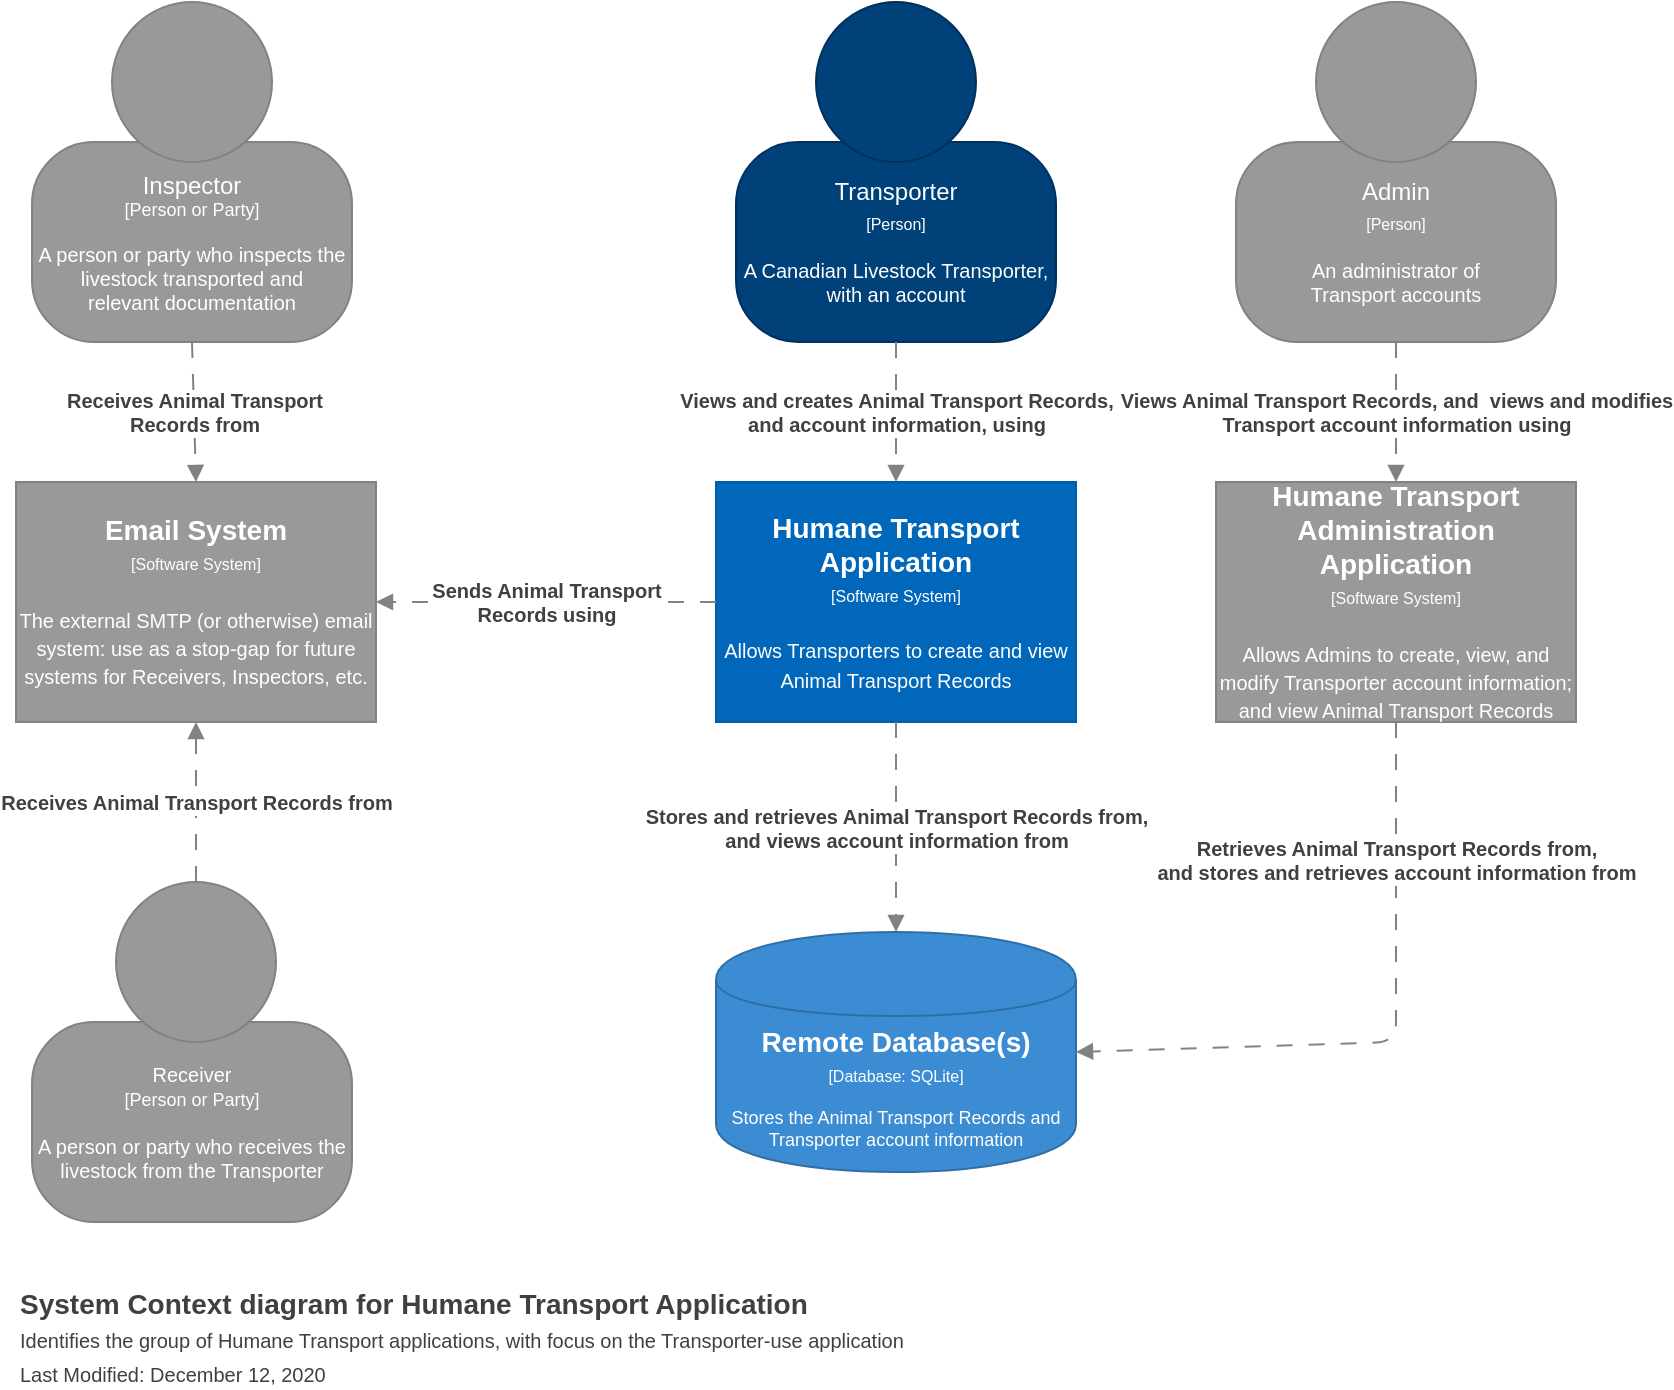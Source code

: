 <mxfile version="13.9.9" type="device"><diagram id="kidOW5zcf3k1HMQmGbtw" name="Page-1"><mxGraphModel dx="1113" dy="680" grid="1" gridSize="10" guides="1" tooltips="1" connect="1" arrows="1" fold="1" page="1" pageScale="1" pageWidth="850" pageHeight="1100" math="0" shadow="0"><root><mxCell id="0"/><mxCell id="1" parent="0"/><object label="" placeholders="1" instruction="edit data of the lower shape within the group" id="YUgOeanNgUfthT4KUIWe-5"><mxCell style="group;resizable=0;" vertex="1" connectable="0" parent="1"><mxGeometry x="370" width="160" height="170" as="geometry"/></mxCell></object><object label="&lt;div&gt;&lt;font color=&quot;#ffffff&quot;&gt;Transporter&lt;br&gt;&lt;font style=&quot;font-size: 8px&quot;&gt;[Person]&lt;/font&gt;&lt;/font&gt;&lt;/div&gt;&lt;div style=&quot;font-size: 10px&quot;&gt;&lt;font color=&quot;#ffffff&quot; style=&quot;font-size: 10px&quot;&gt;&lt;span style=&quot;font-size: 8px&quot;&gt;&lt;br&gt;&lt;/span&gt;A Canadian Livestock Transporter,&lt;br&gt;with an account&lt;/font&gt;&lt;br&gt;&lt;/div&gt;" name="Actor Name" description="Description" placeholders="1" id="YUgOeanNgUfthT4KUIWe-6"><mxCell style="rounded=1;whiteSpace=wrap;html=1;strokeColor=#00315C;fillColor=#004179;fontColor=#000000;arcSize=31;" vertex="1" parent="YUgOeanNgUfthT4KUIWe-5"><mxGeometry y="70" width="160" height="100" as="geometry"/></mxCell></object><mxCell id="YUgOeanNgUfthT4KUIWe-7" value="" style="ellipse;whiteSpace=wrap;html=1;aspect=fixed;strokeColor=#00315C;fillColor=#004179;fontColor=#000000;" vertex="1" parent="YUgOeanNgUfthT4KUIWe-5"><mxGeometry x="40" width="80" height="80" as="geometry"/></mxCell><object label="" placeholders="1" instruction="edit data of the lower shape within the group" id="YUgOeanNgUfthT4KUIWe-18"><mxCell style="group;resizable=0;" vertex="1" connectable="0" parent="1"><mxGeometry x="620" width="160" height="170" as="geometry"/></mxCell></object><object label="&lt;div&gt;&lt;font color=&quot;#ffffff&quot;&gt;Admin&lt;br&gt;&lt;font style=&quot;font-size: 8px&quot;&gt;[Person]&lt;/font&gt;&lt;/font&gt;&lt;/div&gt;&lt;div style=&quot;font-size: 10px&quot;&gt;&lt;font color=&quot;#ffffff&quot; style=&quot;font-size: 10px&quot;&gt;&lt;span style=&quot;font-size: 8px&quot;&gt;&lt;br&gt;&lt;/span&gt;An administrator of&lt;br&gt;Transport accounts&lt;/font&gt;&lt;br&gt;&lt;/div&gt;" name="External Actor Name" description="Description" placeholders="1" id="YUgOeanNgUfthT4KUIWe-19"><mxCell style="rounded=1;whiteSpace=wrap;html=1;strokeColor=#828282;fillColor=#999999;fontColor=#000000;arcSize=31;" vertex="1" parent="YUgOeanNgUfthT4KUIWe-18"><mxGeometry y="70" width="160" height="100" as="geometry"/></mxCell></object><mxCell id="YUgOeanNgUfthT4KUIWe-20" value="" style="ellipse;whiteSpace=wrap;html=1;aspect=fixed;strokeColor=#828282;fillColor=#999999;fontColor=#000000;" vertex="1" parent="YUgOeanNgUfthT4KUIWe-18"><mxGeometry x="40" width="80" height="80" as="geometry"/></mxCell><object label="" placeholders="1" instruction="edit data of the lower shape within the group" id="YUgOeanNgUfthT4KUIWe-21"><mxCell style="group;resizable=0;" vertex="1" connectable="0" parent="1"><mxGeometry x="20" y="440" width="160" height="170" as="geometry"/></mxCell></object><object label="&lt;div style=&quot;font-size: 10px&quot;&gt;&lt;font color=&quot;#ffffff&quot; style=&quot;font-size: 10px&quot;&gt;&lt;span&gt;Receiver&lt;/span&gt;&lt;br&gt;&lt;span&gt;&lt;font style=&quot;font-size: 9px&quot;&gt;[Person or Party]&lt;/font&gt;&lt;/span&gt;&lt;br&gt;&lt;span&gt;&lt;br&gt;&lt;/span&gt;&lt;/font&gt;&lt;/div&gt;&lt;div style=&quot;font-size: 10px&quot;&gt;&lt;font color=&quot;#ffffff&quot; style=&quot;font-size: 10px&quot;&gt;&lt;span&gt;A person or party who receives the&lt;/span&gt;&lt;br&gt;&lt;span&gt;livestock from the Transporter&lt;/span&gt;&lt;/font&gt;&lt;br&gt;&lt;/div&gt;" name="External Actor Name" description="Description" placeholders="1" id="YUgOeanNgUfthT4KUIWe-22"><mxCell style="rounded=1;whiteSpace=wrap;html=1;strokeColor=#828282;fillColor=#999999;fontColor=#000000;arcSize=31;" vertex="1" parent="YUgOeanNgUfthT4KUIWe-21"><mxGeometry x="-2" y="70" width="160" height="100" as="geometry"/></mxCell></object><mxCell id="YUgOeanNgUfthT4KUIWe-23" value="" style="ellipse;whiteSpace=wrap;html=1;aspect=fixed;strokeColor=#828282;fillColor=#999999;fontColor=#000000;" vertex="1" parent="YUgOeanNgUfthT4KUIWe-21"><mxGeometry x="40" width="80" height="80" as="geometry"/></mxCell><object label="" placeholders="1" instruction="edit data of the lower shape within the group" id="YUgOeanNgUfthT4KUIWe-25"><mxCell style="group;resizable=0;" vertex="1" connectable="0" parent="1"><mxGeometry x="18" width="160" height="170" as="geometry"/></mxCell></object><object label="&lt;div style=&quot;font-size: 9px&quot;&gt;&lt;font color=&quot;#ffffff&quot; style=&quot;font-size: 9px&quot;&gt;&lt;font style=&quot;font-size: 12px&quot;&gt;Inspector&lt;/font&gt;&lt;br&gt;&lt;span&gt;[Person or Party]&lt;/span&gt;&lt;br&gt;&lt;br&gt;&lt;/font&gt;&lt;/div&gt;&lt;div style=&quot;font-size: 10px&quot;&gt;&lt;font color=&quot;#ffffff&quot; style=&quot;font-size: 10px&quot;&gt;A person or party who inspects the&lt;br&gt;livestock transported and&lt;br&gt;relevant documentation&lt;/font&gt;&lt;br&gt;&lt;/div&gt;" name="External Actor Name" description="Description" placeholders="1" id="YUgOeanNgUfthT4KUIWe-26"><mxCell style="rounded=1;whiteSpace=wrap;html=1;strokeColor=#828282;fillColor=#999999;fontColor=#000000;arcSize=31;" vertex="1" parent="YUgOeanNgUfthT4KUIWe-25"><mxGeometry y="70" width="160" height="100" as="geometry"/></mxCell></object><mxCell id="YUgOeanNgUfthT4KUIWe-27" value="" style="ellipse;whiteSpace=wrap;html=1;aspect=fixed;strokeColor=#828282;fillColor=#999999;fontColor=#000000;" vertex="1" parent="YUgOeanNgUfthT4KUIWe-25"><mxGeometry x="40" width="80" height="80" as="geometry"/></mxCell><object label="&lt;div&gt;&lt;span style=&quot;font-size: 14px&quot;&gt;&lt;b&gt;Humane Transport Application&lt;/b&gt;&lt;/span&gt;&lt;/div&gt;&lt;div&gt;&lt;span style=&quot;font-size: 8px&quot;&gt;[Software System]&lt;/span&gt;&lt;br&gt;&lt;/div&gt;&lt;div&gt;&lt;span style=&quot;font-size: 8px&quot;&gt;&lt;br&gt;&lt;/span&gt;&lt;/div&gt;&lt;div&gt;&lt;font size=&quot;1&quot;&gt;Allows Transporters to create and view Animal Transport Records&lt;/font&gt;&lt;/div&gt;" placeholders="1" name="Software System Name" description="Description" id="YUgOeanNgUfthT4KUIWe-29"><mxCell style="rounded=0;whiteSpace=wrap;html=1;fillColor=#0067BA;fontColor=#FFFFFF;strokeColor=#005DA8;resizable=0;" vertex="1" parent="1"><mxGeometry x="360" y="240" width="180" height="120" as="geometry"/></mxCell></object><object label="&lt;div style=&quot;color: rgb(255 , 255 , 255) ; white-space: normal&quot;&gt;&lt;span style=&quot;font-size: 14px&quot;&gt;&lt;b&gt;Remote Database(s)&lt;/b&gt;&lt;/span&gt;&lt;/div&gt;&lt;div style=&quot;color: rgb(255 , 255 , 255) ; font-size: 12px ; white-space: normal&quot;&gt;&lt;font style=&quot;font-size: 8px&quot;&gt;[Database: SQLite]&lt;/font&gt;&lt;/div&gt;&lt;div style=&quot;color: rgb(255 , 255 , 255) ; white-space: normal ; font-size: 8px&quot;&gt;&lt;font style=&quot;line-height: 9.6px&quot;&gt;&lt;br&gt;&lt;/font&gt;&lt;/div&gt;&lt;div style=&quot;color: rgb(255 , 255 , 255) ; white-space: normal&quot;&gt;Stores the Animal Transport Records and Transporter account information&lt;/div&gt;" placeholders="1" name="Container Name" description="Description" technology="e.g. PostgreSQL" id="YUgOeanNgUfthT4KUIWe-31"><mxCell style="shape=cylinder;whiteSpace=wrap;html=1;boundedLbl=1;backgroundOutline=1;strokeColor=#2F6FA6;strokeWidth=1;fillColor=#3B8CD2;fontSize=9;fontColor=#000000;align=center;resizable=0;" vertex="1" parent="1"><mxGeometry x="360" y="465" width="180" height="120" as="geometry"/></mxCell></object><object label="&lt;div&gt;&lt;span style=&quot;font-size: 14px&quot;&gt;&lt;b&gt;Humane Transport Administration Application&lt;/b&gt;&lt;/span&gt;&lt;/div&gt;&lt;div&gt;&lt;span style=&quot;font-size: 8px&quot;&gt;[Software System&lt;/span&gt;&lt;span style=&quot;font-size: 8px&quot;&gt;]&lt;/span&gt;&lt;/div&gt;&lt;div&gt;&lt;span style=&quot;font-size: 8px&quot;&gt;&lt;br&gt;&lt;/span&gt;&lt;/div&gt;&lt;div&gt;&lt;font size=&quot;1&quot;&gt;Allows Admins to create, view, and modify Transporter account information; and view Animal Transport Records&lt;/font&gt;&lt;/div&gt;" placeholders="1" name="External System Name" description="Description of Software System" id="YUgOeanNgUfthT4KUIWe-33"><mxCell style="rounded=0;whiteSpace=wrap;html=1;fillColor=#999999;fontColor=#FFFFFF;strokeColor=#828282;resizable=0;" vertex="1" parent="1"><mxGeometry x="610" y="240" width="180" height="120" as="geometry"/></mxCell></object><object label="&lt;div&gt;&lt;span style=&quot;font-size: 14px&quot;&gt;&lt;b&gt;Email System&lt;/b&gt;&lt;/span&gt;&lt;/div&gt;&lt;div&gt;&lt;span style=&quot;font-size: 8px&quot;&gt;[Software System&lt;/span&gt;&lt;span style=&quot;font-size: 8px&quot;&gt;]&lt;/span&gt;&lt;br&gt;&lt;/div&gt;&lt;div&gt;&lt;span style=&quot;font-size: 8px&quot;&gt;&lt;br&gt;&lt;/span&gt;&lt;/div&gt;&lt;div&gt;&lt;font size=&quot;1&quot;&gt;The external SMTP (or otherwise) email system: use as a stop-gap for future systems for Receivers, Inspectors, etc.&lt;/font&gt;&lt;/div&gt;" placeholders="1" name="External System Name" description="Description of Software System" id="YUgOeanNgUfthT4KUIWe-34"><mxCell style="rounded=0;whiteSpace=wrap;html=1;fillColor=#999999;fontColor=#FFFFFF;strokeColor=#828282;resizable=0;" vertex="1" parent="1"><mxGeometry x="10" y="240" width="180" height="120" as="geometry"/></mxCell></object><object label="&lt;b&gt;Views and creates Animal Transport Records, &lt;br&gt;and account information, using&lt;/b&gt;" placeholders="1" name="Dependency Operation Name" technology="JDBC" id="YUgOeanNgUfthT4KUIWe-35"><mxCell style="endArrow=block;html=1;fontSize=10;fontColor=#404040;strokeWidth=1;endFill=1;dashed=1;dashPattern=8 8;strokeColor=#828282;elbow=vertical;exitX=0.5;exitY=1;exitDx=0;exitDy=0;entryX=0.5;entryY=0;entryDx=0;entryDy=0;" edge="1" parent="1" source="YUgOeanNgUfthT4KUIWe-6" target="YUgOeanNgUfthT4KUIWe-29"><mxGeometry width="50" height="50" relative="1" as="geometry"><mxPoint x="328" y="330" as="sourcePoint"/><mxPoint x="528" y="330" as="targetPoint"/></mxGeometry></mxCell></object><object label="&lt;b&gt;Views Animal Transport Records, and&amp;nbsp; views and modifies &lt;br&gt;Transport account information using&lt;/b&gt;" placeholders="1" name="Dependency Operation Name" technology="JDBC" id="YUgOeanNgUfthT4KUIWe-36"><mxCell style="endArrow=block;html=1;fontSize=10;fontColor=#404040;strokeWidth=1;endFill=1;dashed=1;dashPattern=8 8;strokeColor=#828282;elbow=vertical;exitX=0.5;exitY=1;exitDx=0;exitDy=0;entryX=0.5;entryY=0;entryDx=0;entryDy=0;" edge="1" parent="1" source="YUgOeanNgUfthT4KUIWe-19" target="YUgOeanNgUfthT4KUIWe-33"><mxGeometry width="50" height="50" relative="1" as="geometry"><mxPoint x="328" y="330" as="sourcePoint"/><mxPoint x="528" y="330" as="targetPoint"/></mxGeometry></mxCell></object><object label="&lt;b&gt;Stores and retrieves Animal Transport Records from, &lt;br&gt;and views account information from&lt;/b&gt;" placeholders="1" name="Dependency Operation Name" technology="JDBC" id="YUgOeanNgUfthT4KUIWe-38"><mxCell style="endArrow=block;html=1;fontSize=10;fontColor=#404040;strokeWidth=1;endFill=1;dashed=1;dashPattern=8 8;strokeColor=#828282;elbow=vertical;exitX=0.5;exitY=1;exitDx=0;exitDy=0;entryX=0.5;entryY=0;entryDx=0;entryDy=0;" edge="1" parent="1" source="YUgOeanNgUfthT4KUIWe-29" target="YUgOeanNgUfthT4KUIWe-31"><mxGeometry width="50" height="50" relative="1" as="geometry"><mxPoint x="328" y="330" as="sourcePoint"/><mxPoint x="528" y="330" as="targetPoint"/></mxGeometry></mxCell></object><object label="&lt;b&gt;Retrieves Animal Transport Records from, &lt;br&gt;and stores and retrieves account information from&lt;/b&gt;" placeholders="1" name="Dependency Operation Name" technology="JDBC" id="YUgOeanNgUfthT4KUIWe-39"><mxCell style="endArrow=block;html=1;fontSize=10;fontColor=#404040;strokeWidth=1;endFill=1;dashed=1;dashPattern=8 8;strokeColor=#828282;elbow=vertical;exitX=0.5;exitY=1;exitDx=0;exitDy=0;entryX=1;entryY=0.5;entryDx=0;entryDy=0;" edge="1" parent="1" source="YUgOeanNgUfthT4KUIWe-33" target="YUgOeanNgUfthT4KUIWe-31"><mxGeometry x="-0.571" width="50" height="50" relative="1" as="geometry"><mxPoint x="328" y="330" as="sourcePoint"/><mxPoint x="528" y="330" as="targetPoint"/><Array as="points"><mxPoint x="700" y="520"/></Array><mxPoint as="offset"/></mxGeometry></mxCell></object><object label="&lt;b&gt;Sends Animal Transport &lt;br&gt;Records using&lt;/b&gt;" placeholders="1" name="Dependency Operation Name" technology="JDBC" id="YUgOeanNgUfthT4KUIWe-40"><mxCell style="endArrow=block;html=1;fontSize=10;fontColor=#404040;strokeWidth=1;endFill=1;dashed=1;dashPattern=8 8;strokeColor=#828282;elbow=vertical;exitX=0;exitY=0.5;exitDx=0;exitDy=0;entryX=1;entryY=0.5;entryDx=0;entryDy=0;" edge="1" parent="1" source="YUgOeanNgUfthT4KUIWe-29" target="YUgOeanNgUfthT4KUIWe-34"><mxGeometry width="50" height="50" relative="1" as="geometry"><mxPoint x="208" y="330" as="sourcePoint"/><mxPoint x="408" y="330" as="targetPoint"/></mxGeometry></mxCell></object><object label="&lt;b&gt;Receives Animal Transport &lt;br&gt;Records from&lt;/b&gt;" placeholders="1" name="Dependency Operation Name" technology="JDBC" id="YUgOeanNgUfthT4KUIWe-41"><mxCell style="endArrow=block;html=1;fontSize=10;fontColor=#404040;strokeWidth=1;endFill=1;dashed=1;dashPattern=8 8;strokeColor=#828282;elbow=vertical;exitX=0.5;exitY=1;exitDx=0;exitDy=0;entryX=0.5;entryY=0;entryDx=0;entryDy=0;" edge="1" parent="1" source="YUgOeanNgUfthT4KUIWe-26" target="YUgOeanNgUfthT4KUIWe-34"><mxGeometry width="50" height="50" relative="1" as="geometry"><mxPoint x="148" y="330" as="sourcePoint"/><mxPoint x="348" y="330" as="targetPoint"/></mxGeometry></mxCell></object><object label="&lt;b&gt;Receives Animal Transport Records from&lt;/b&gt;" placeholders="1" name="Dependency Operation Name" technology="JDBC" id="YUgOeanNgUfthT4KUIWe-42"><mxCell style="endArrow=block;html=1;fontSize=10;fontColor=#404040;strokeWidth=1;endFill=1;dashed=1;dashPattern=8 8;strokeColor=#828282;elbow=vertical;exitX=0.5;exitY=0;exitDx=0;exitDy=0;entryX=0.5;entryY=1;entryDx=0;entryDy=0;" edge="1" parent="1" source="YUgOeanNgUfthT4KUIWe-23" target="YUgOeanNgUfthT4KUIWe-34"><mxGeometry width="50" height="50" relative="1" as="geometry"><mxPoint x="198" y="400" as="sourcePoint"/><mxPoint x="398" y="400" as="targetPoint"/></mxGeometry></mxCell></object><object label="System Context diagram for Humane Transport Application&lt;br style=&quot;font-size: 10px&quot;&gt;&lt;font size=&quot;1&quot;&gt;&lt;span style=&quot;font-weight: 400&quot;&gt;Identifies the group of Humane Transport applications, with focus on the Transporter-use application&lt;br&gt;Last Modified: December 12, 2020&lt;/span&gt;&lt;/font&gt;" placeholders="1" name="Diagram Name" description="Description" id="YUgOeanNgUfthT4KUIWe-43"><mxCell style="text;html=1;resizable=0;points=[];autosize=1;align=left;verticalAlign=top;spacingTop=-4;fontSize=14;fontColor=#404040;fontStyle=1" vertex="1" parent="1"><mxGeometry x="10" y="640" width="460" height="50" as="geometry"/></mxCell></object></root></mxGraphModel></diagram></mxfile>